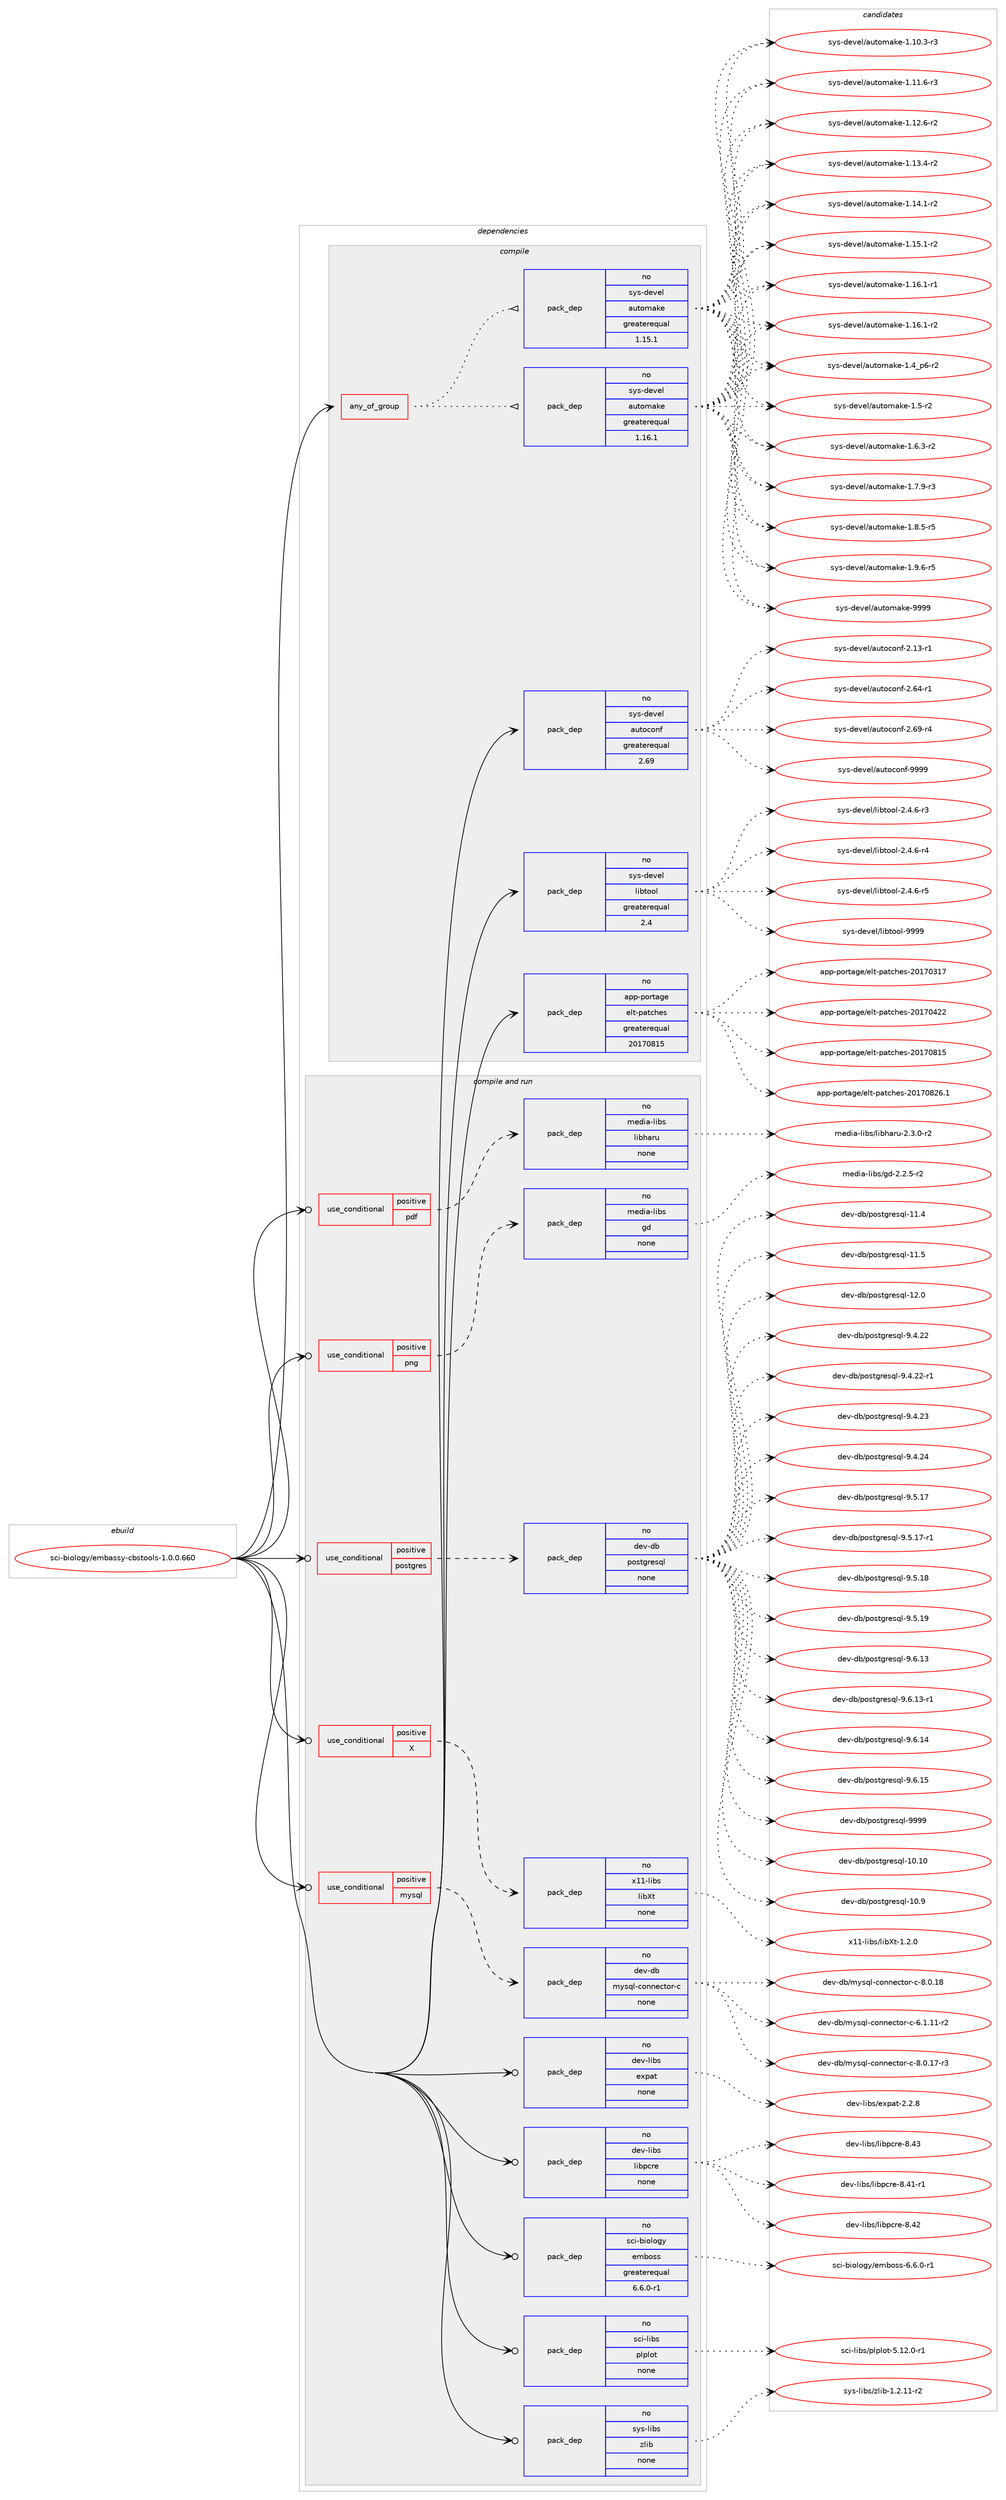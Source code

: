 digraph prolog {

# *************
# Graph options
# *************

newrank=true;
concentrate=true;
compound=true;
graph [rankdir=LR,fontname=Helvetica,fontsize=10,ranksep=1.5];#, ranksep=2.5, nodesep=0.2];
edge  [arrowhead=vee];
node  [fontname=Helvetica,fontsize=10];

# **********
# The ebuild
# **********

subgraph cluster_leftcol {
color=gray;
rank=same;
label=<<i>ebuild</i>>;
id [label="sci-biology/embassy-cbstools-1.0.0.660", color=red, width=4, href="../sci-biology/embassy-cbstools-1.0.0.660.svg"];
}

# ****************
# The dependencies
# ****************

subgraph cluster_midcol {
color=gray;
label=<<i>dependencies</i>>;
subgraph cluster_compile {
fillcolor="#eeeeee";
style=filled;
label=<<i>compile</i>>;
subgraph any14461 {
dependency849972 [label=<<TABLE BORDER="0" CELLBORDER="1" CELLSPACING="0" CELLPADDING="4"><TR><TD CELLPADDING="10">any_of_group</TD></TR></TABLE>>, shape=none, color=red];subgraph pack628324 {
dependency849973 [label=<<TABLE BORDER="0" CELLBORDER="1" CELLSPACING="0" CELLPADDING="4" WIDTH="220"><TR><TD ROWSPAN="6" CELLPADDING="30">pack_dep</TD></TR><TR><TD WIDTH="110">no</TD></TR><TR><TD>sys-devel</TD></TR><TR><TD>automake</TD></TR><TR><TD>greaterequal</TD></TR><TR><TD>1.16.1</TD></TR></TABLE>>, shape=none, color=blue];
}
dependency849972:e -> dependency849973:w [weight=20,style="dotted",arrowhead="oinv"];
subgraph pack628325 {
dependency849974 [label=<<TABLE BORDER="0" CELLBORDER="1" CELLSPACING="0" CELLPADDING="4" WIDTH="220"><TR><TD ROWSPAN="6" CELLPADDING="30">pack_dep</TD></TR><TR><TD WIDTH="110">no</TD></TR><TR><TD>sys-devel</TD></TR><TR><TD>automake</TD></TR><TR><TD>greaterequal</TD></TR><TR><TD>1.15.1</TD></TR></TABLE>>, shape=none, color=blue];
}
dependency849972:e -> dependency849974:w [weight=20,style="dotted",arrowhead="oinv"];
}
id:e -> dependency849972:w [weight=20,style="solid",arrowhead="vee"];
subgraph pack628326 {
dependency849975 [label=<<TABLE BORDER="0" CELLBORDER="1" CELLSPACING="0" CELLPADDING="4" WIDTH="220"><TR><TD ROWSPAN="6" CELLPADDING="30">pack_dep</TD></TR><TR><TD WIDTH="110">no</TD></TR><TR><TD>app-portage</TD></TR><TR><TD>elt-patches</TD></TR><TR><TD>greaterequal</TD></TR><TR><TD>20170815</TD></TR></TABLE>>, shape=none, color=blue];
}
id:e -> dependency849975:w [weight=20,style="solid",arrowhead="vee"];
subgraph pack628327 {
dependency849976 [label=<<TABLE BORDER="0" CELLBORDER="1" CELLSPACING="0" CELLPADDING="4" WIDTH="220"><TR><TD ROWSPAN="6" CELLPADDING="30">pack_dep</TD></TR><TR><TD WIDTH="110">no</TD></TR><TR><TD>sys-devel</TD></TR><TR><TD>autoconf</TD></TR><TR><TD>greaterequal</TD></TR><TR><TD>2.69</TD></TR></TABLE>>, shape=none, color=blue];
}
id:e -> dependency849976:w [weight=20,style="solid",arrowhead="vee"];
subgraph pack628328 {
dependency849977 [label=<<TABLE BORDER="0" CELLBORDER="1" CELLSPACING="0" CELLPADDING="4" WIDTH="220"><TR><TD ROWSPAN="6" CELLPADDING="30">pack_dep</TD></TR><TR><TD WIDTH="110">no</TD></TR><TR><TD>sys-devel</TD></TR><TR><TD>libtool</TD></TR><TR><TD>greaterequal</TD></TR><TR><TD>2.4</TD></TR></TABLE>>, shape=none, color=blue];
}
id:e -> dependency849977:w [weight=20,style="solid",arrowhead="vee"];
}
subgraph cluster_compileandrun {
fillcolor="#eeeeee";
style=filled;
label=<<i>compile and run</i>>;
subgraph cond206684 {
dependency849978 [label=<<TABLE BORDER="0" CELLBORDER="1" CELLSPACING="0" CELLPADDING="4"><TR><TD ROWSPAN="3" CELLPADDING="10">use_conditional</TD></TR><TR><TD>positive</TD></TR><TR><TD>X</TD></TR></TABLE>>, shape=none, color=red];
subgraph pack628329 {
dependency849979 [label=<<TABLE BORDER="0" CELLBORDER="1" CELLSPACING="0" CELLPADDING="4" WIDTH="220"><TR><TD ROWSPAN="6" CELLPADDING="30">pack_dep</TD></TR><TR><TD WIDTH="110">no</TD></TR><TR><TD>x11-libs</TD></TR><TR><TD>libXt</TD></TR><TR><TD>none</TD></TR><TR><TD></TD></TR></TABLE>>, shape=none, color=blue];
}
dependency849978:e -> dependency849979:w [weight=20,style="dashed",arrowhead="vee"];
}
id:e -> dependency849978:w [weight=20,style="solid",arrowhead="odotvee"];
subgraph cond206685 {
dependency849980 [label=<<TABLE BORDER="0" CELLBORDER="1" CELLSPACING="0" CELLPADDING="4"><TR><TD ROWSPAN="3" CELLPADDING="10">use_conditional</TD></TR><TR><TD>positive</TD></TR><TR><TD>mysql</TD></TR></TABLE>>, shape=none, color=red];
subgraph pack628330 {
dependency849981 [label=<<TABLE BORDER="0" CELLBORDER="1" CELLSPACING="0" CELLPADDING="4" WIDTH="220"><TR><TD ROWSPAN="6" CELLPADDING="30">pack_dep</TD></TR><TR><TD WIDTH="110">no</TD></TR><TR><TD>dev-db</TD></TR><TR><TD>mysql-connector-c</TD></TR><TR><TD>none</TD></TR><TR><TD></TD></TR></TABLE>>, shape=none, color=blue];
}
dependency849980:e -> dependency849981:w [weight=20,style="dashed",arrowhead="vee"];
}
id:e -> dependency849980:w [weight=20,style="solid",arrowhead="odotvee"];
subgraph cond206686 {
dependency849982 [label=<<TABLE BORDER="0" CELLBORDER="1" CELLSPACING="0" CELLPADDING="4"><TR><TD ROWSPAN="3" CELLPADDING="10">use_conditional</TD></TR><TR><TD>positive</TD></TR><TR><TD>pdf</TD></TR></TABLE>>, shape=none, color=red];
subgraph pack628331 {
dependency849983 [label=<<TABLE BORDER="0" CELLBORDER="1" CELLSPACING="0" CELLPADDING="4" WIDTH="220"><TR><TD ROWSPAN="6" CELLPADDING="30">pack_dep</TD></TR><TR><TD WIDTH="110">no</TD></TR><TR><TD>media-libs</TD></TR><TR><TD>libharu</TD></TR><TR><TD>none</TD></TR><TR><TD></TD></TR></TABLE>>, shape=none, color=blue];
}
dependency849982:e -> dependency849983:w [weight=20,style="dashed",arrowhead="vee"];
}
id:e -> dependency849982:w [weight=20,style="solid",arrowhead="odotvee"];
subgraph cond206687 {
dependency849984 [label=<<TABLE BORDER="0" CELLBORDER="1" CELLSPACING="0" CELLPADDING="4"><TR><TD ROWSPAN="3" CELLPADDING="10">use_conditional</TD></TR><TR><TD>positive</TD></TR><TR><TD>png</TD></TR></TABLE>>, shape=none, color=red];
subgraph pack628332 {
dependency849985 [label=<<TABLE BORDER="0" CELLBORDER="1" CELLSPACING="0" CELLPADDING="4" WIDTH="220"><TR><TD ROWSPAN="6" CELLPADDING="30">pack_dep</TD></TR><TR><TD WIDTH="110">no</TD></TR><TR><TD>media-libs</TD></TR><TR><TD>gd</TD></TR><TR><TD>none</TD></TR><TR><TD></TD></TR></TABLE>>, shape=none, color=blue];
}
dependency849984:e -> dependency849985:w [weight=20,style="dashed",arrowhead="vee"];
}
id:e -> dependency849984:w [weight=20,style="solid",arrowhead="odotvee"];
subgraph cond206688 {
dependency849986 [label=<<TABLE BORDER="0" CELLBORDER="1" CELLSPACING="0" CELLPADDING="4"><TR><TD ROWSPAN="3" CELLPADDING="10">use_conditional</TD></TR><TR><TD>positive</TD></TR><TR><TD>postgres</TD></TR></TABLE>>, shape=none, color=red];
subgraph pack628333 {
dependency849987 [label=<<TABLE BORDER="0" CELLBORDER="1" CELLSPACING="0" CELLPADDING="4" WIDTH="220"><TR><TD ROWSPAN="6" CELLPADDING="30">pack_dep</TD></TR><TR><TD WIDTH="110">no</TD></TR><TR><TD>dev-db</TD></TR><TR><TD>postgresql</TD></TR><TR><TD>none</TD></TR><TR><TD></TD></TR></TABLE>>, shape=none, color=blue];
}
dependency849986:e -> dependency849987:w [weight=20,style="dashed",arrowhead="vee"];
}
id:e -> dependency849986:w [weight=20,style="solid",arrowhead="odotvee"];
subgraph pack628334 {
dependency849988 [label=<<TABLE BORDER="0" CELLBORDER="1" CELLSPACING="0" CELLPADDING="4" WIDTH="220"><TR><TD ROWSPAN="6" CELLPADDING="30">pack_dep</TD></TR><TR><TD WIDTH="110">no</TD></TR><TR><TD>dev-libs</TD></TR><TR><TD>expat</TD></TR><TR><TD>none</TD></TR><TR><TD></TD></TR></TABLE>>, shape=none, color=blue];
}
id:e -> dependency849988:w [weight=20,style="solid",arrowhead="odotvee"];
subgraph pack628335 {
dependency849989 [label=<<TABLE BORDER="0" CELLBORDER="1" CELLSPACING="0" CELLPADDING="4" WIDTH="220"><TR><TD ROWSPAN="6" CELLPADDING="30">pack_dep</TD></TR><TR><TD WIDTH="110">no</TD></TR><TR><TD>dev-libs</TD></TR><TR><TD>libpcre</TD></TR><TR><TD>none</TD></TR><TR><TD></TD></TR></TABLE>>, shape=none, color=blue];
}
id:e -> dependency849989:w [weight=20,style="solid",arrowhead="odotvee"];
subgraph pack628336 {
dependency849990 [label=<<TABLE BORDER="0" CELLBORDER="1" CELLSPACING="0" CELLPADDING="4" WIDTH="220"><TR><TD ROWSPAN="6" CELLPADDING="30">pack_dep</TD></TR><TR><TD WIDTH="110">no</TD></TR><TR><TD>sci-biology</TD></TR><TR><TD>emboss</TD></TR><TR><TD>greaterequal</TD></TR><TR><TD>6.6.0-r1</TD></TR></TABLE>>, shape=none, color=blue];
}
id:e -> dependency849990:w [weight=20,style="solid",arrowhead="odotvee"];
subgraph pack628337 {
dependency849991 [label=<<TABLE BORDER="0" CELLBORDER="1" CELLSPACING="0" CELLPADDING="4" WIDTH="220"><TR><TD ROWSPAN="6" CELLPADDING="30">pack_dep</TD></TR><TR><TD WIDTH="110">no</TD></TR><TR><TD>sci-libs</TD></TR><TR><TD>plplot</TD></TR><TR><TD>none</TD></TR><TR><TD></TD></TR></TABLE>>, shape=none, color=blue];
}
id:e -> dependency849991:w [weight=20,style="solid",arrowhead="odotvee"];
subgraph pack628338 {
dependency849992 [label=<<TABLE BORDER="0" CELLBORDER="1" CELLSPACING="0" CELLPADDING="4" WIDTH="220"><TR><TD ROWSPAN="6" CELLPADDING="30">pack_dep</TD></TR><TR><TD WIDTH="110">no</TD></TR><TR><TD>sys-libs</TD></TR><TR><TD>zlib</TD></TR><TR><TD>none</TD></TR><TR><TD></TD></TR></TABLE>>, shape=none, color=blue];
}
id:e -> dependency849992:w [weight=20,style="solid",arrowhead="odotvee"];
}
subgraph cluster_run {
fillcolor="#eeeeee";
style=filled;
label=<<i>run</i>>;
}
}

# **************
# The candidates
# **************

subgraph cluster_choices {
rank=same;
color=gray;
label=<<i>candidates</i>>;

subgraph choice628324 {
color=black;
nodesep=1;
choice11512111545100101118101108479711711611110997107101454946494846514511451 [label="sys-devel/automake-1.10.3-r3", color=red, width=4,href="../sys-devel/automake-1.10.3-r3.svg"];
choice11512111545100101118101108479711711611110997107101454946494946544511451 [label="sys-devel/automake-1.11.6-r3", color=red, width=4,href="../sys-devel/automake-1.11.6-r3.svg"];
choice11512111545100101118101108479711711611110997107101454946495046544511450 [label="sys-devel/automake-1.12.6-r2", color=red, width=4,href="../sys-devel/automake-1.12.6-r2.svg"];
choice11512111545100101118101108479711711611110997107101454946495146524511450 [label="sys-devel/automake-1.13.4-r2", color=red, width=4,href="../sys-devel/automake-1.13.4-r2.svg"];
choice11512111545100101118101108479711711611110997107101454946495246494511450 [label="sys-devel/automake-1.14.1-r2", color=red, width=4,href="../sys-devel/automake-1.14.1-r2.svg"];
choice11512111545100101118101108479711711611110997107101454946495346494511450 [label="sys-devel/automake-1.15.1-r2", color=red, width=4,href="../sys-devel/automake-1.15.1-r2.svg"];
choice11512111545100101118101108479711711611110997107101454946495446494511449 [label="sys-devel/automake-1.16.1-r1", color=red, width=4,href="../sys-devel/automake-1.16.1-r1.svg"];
choice11512111545100101118101108479711711611110997107101454946495446494511450 [label="sys-devel/automake-1.16.1-r2", color=red, width=4,href="../sys-devel/automake-1.16.1-r2.svg"];
choice115121115451001011181011084797117116111109971071014549465295112544511450 [label="sys-devel/automake-1.4_p6-r2", color=red, width=4,href="../sys-devel/automake-1.4_p6-r2.svg"];
choice11512111545100101118101108479711711611110997107101454946534511450 [label="sys-devel/automake-1.5-r2", color=red, width=4,href="../sys-devel/automake-1.5-r2.svg"];
choice115121115451001011181011084797117116111109971071014549465446514511450 [label="sys-devel/automake-1.6.3-r2", color=red, width=4,href="../sys-devel/automake-1.6.3-r2.svg"];
choice115121115451001011181011084797117116111109971071014549465546574511451 [label="sys-devel/automake-1.7.9-r3", color=red, width=4,href="../sys-devel/automake-1.7.9-r3.svg"];
choice115121115451001011181011084797117116111109971071014549465646534511453 [label="sys-devel/automake-1.8.5-r5", color=red, width=4,href="../sys-devel/automake-1.8.5-r5.svg"];
choice115121115451001011181011084797117116111109971071014549465746544511453 [label="sys-devel/automake-1.9.6-r5", color=red, width=4,href="../sys-devel/automake-1.9.6-r5.svg"];
choice115121115451001011181011084797117116111109971071014557575757 [label="sys-devel/automake-9999", color=red, width=4,href="../sys-devel/automake-9999.svg"];
dependency849973:e -> choice11512111545100101118101108479711711611110997107101454946494846514511451:w [style=dotted,weight="100"];
dependency849973:e -> choice11512111545100101118101108479711711611110997107101454946494946544511451:w [style=dotted,weight="100"];
dependency849973:e -> choice11512111545100101118101108479711711611110997107101454946495046544511450:w [style=dotted,weight="100"];
dependency849973:e -> choice11512111545100101118101108479711711611110997107101454946495146524511450:w [style=dotted,weight="100"];
dependency849973:e -> choice11512111545100101118101108479711711611110997107101454946495246494511450:w [style=dotted,weight="100"];
dependency849973:e -> choice11512111545100101118101108479711711611110997107101454946495346494511450:w [style=dotted,weight="100"];
dependency849973:e -> choice11512111545100101118101108479711711611110997107101454946495446494511449:w [style=dotted,weight="100"];
dependency849973:e -> choice11512111545100101118101108479711711611110997107101454946495446494511450:w [style=dotted,weight="100"];
dependency849973:e -> choice115121115451001011181011084797117116111109971071014549465295112544511450:w [style=dotted,weight="100"];
dependency849973:e -> choice11512111545100101118101108479711711611110997107101454946534511450:w [style=dotted,weight="100"];
dependency849973:e -> choice115121115451001011181011084797117116111109971071014549465446514511450:w [style=dotted,weight="100"];
dependency849973:e -> choice115121115451001011181011084797117116111109971071014549465546574511451:w [style=dotted,weight="100"];
dependency849973:e -> choice115121115451001011181011084797117116111109971071014549465646534511453:w [style=dotted,weight="100"];
dependency849973:e -> choice115121115451001011181011084797117116111109971071014549465746544511453:w [style=dotted,weight="100"];
dependency849973:e -> choice115121115451001011181011084797117116111109971071014557575757:w [style=dotted,weight="100"];
}
subgraph choice628325 {
color=black;
nodesep=1;
choice11512111545100101118101108479711711611110997107101454946494846514511451 [label="sys-devel/automake-1.10.3-r3", color=red, width=4,href="../sys-devel/automake-1.10.3-r3.svg"];
choice11512111545100101118101108479711711611110997107101454946494946544511451 [label="sys-devel/automake-1.11.6-r3", color=red, width=4,href="../sys-devel/automake-1.11.6-r3.svg"];
choice11512111545100101118101108479711711611110997107101454946495046544511450 [label="sys-devel/automake-1.12.6-r2", color=red, width=4,href="../sys-devel/automake-1.12.6-r2.svg"];
choice11512111545100101118101108479711711611110997107101454946495146524511450 [label="sys-devel/automake-1.13.4-r2", color=red, width=4,href="../sys-devel/automake-1.13.4-r2.svg"];
choice11512111545100101118101108479711711611110997107101454946495246494511450 [label="sys-devel/automake-1.14.1-r2", color=red, width=4,href="../sys-devel/automake-1.14.1-r2.svg"];
choice11512111545100101118101108479711711611110997107101454946495346494511450 [label="sys-devel/automake-1.15.1-r2", color=red, width=4,href="../sys-devel/automake-1.15.1-r2.svg"];
choice11512111545100101118101108479711711611110997107101454946495446494511449 [label="sys-devel/automake-1.16.1-r1", color=red, width=4,href="../sys-devel/automake-1.16.1-r1.svg"];
choice11512111545100101118101108479711711611110997107101454946495446494511450 [label="sys-devel/automake-1.16.1-r2", color=red, width=4,href="../sys-devel/automake-1.16.1-r2.svg"];
choice115121115451001011181011084797117116111109971071014549465295112544511450 [label="sys-devel/automake-1.4_p6-r2", color=red, width=4,href="../sys-devel/automake-1.4_p6-r2.svg"];
choice11512111545100101118101108479711711611110997107101454946534511450 [label="sys-devel/automake-1.5-r2", color=red, width=4,href="../sys-devel/automake-1.5-r2.svg"];
choice115121115451001011181011084797117116111109971071014549465446514511450 [label="sys-devel/automake-1.6.3-r2", color=red, width=4,href="../sys-devel/automake-1.6.3-r2.svg"];
choice115121115451001011181011084797117116111109971071014549465546574511451 [label="sys-devel/automake-1.7.9-r3", color=red, width=4,href="../sys-devel/automake-1.7.9-r3.svg"];
choice115121115451001011181011084797117116111109971071014549465646534511453 [label="sys-devel/automake-1.8.5-r5", color=red, width=4,href="../sys-devel/automake-1.8.5-r5.svg"];
choice115121115451001011181011084797117116111109971071014549465746544511453 [label="sys-devel/automake-1.9.6-r5", color=red, width=4,href="../sys-devel/automake-1.9.6-r5.svg"];
choice115121115451001011181011084797117116111109971071014557575757 [label="sys-devel/automake-9999", color=red, width=4,href="../sys-devel/automake-9999.svg"];
dependency849974:e -> choice11512111545100101118101108479711711611110997107101454946494846514511451:w [style=dotted,weight="100"];
dependency849974:e -> choice11512111545100101118101108479711711611110997107101454946494946544511451:w [style=dotted,weight="100"];
dependency849974:e -> choice11512111545100101118101108479711711611110997107101454946495046544511450:w [style=dotted,weight="100"];
dependency849974:e -> choice11512111545100101118101108479711711611110997107101454946495146524511450:w [style=dotted,weight="100"];
dependency849974:e -> choice11512111545100101118101108479711711611110997107101454946495246494511450:w [style=dotted,weight="100"];
dependency849974:e -> choice11512111545100101118101108479711711611110997107101454946495346494511450:w [style=dotted,weight="100"];
dependency849974:e -> choice11512111545100101118101108479711711611110997107101454946495446494511449:w [style=dotted,weight="100"];
dependency849974:e -> choice11512111545100101118101108479711711611110997107101454946495446494511450:w [style=dotted,weight="100"];
dependency849974:e -> choice115121115451001011181011084797117116111109971071014549465295112544511450:w [style=dotted,weight="100"];
dependency849974:e -> choice11512111545100101118101108479711711611110997107101454946534511450:w [style=dotted,weight="100"];
dependency849974:e -> choice115121115451001011181011084797117116111109971071014549465446514511450:w [style=dotted,weight="100"];
dependency849974:e -> choice115121115451001011181011084797117116111109971071014549465546574511451:w [style=dotted,weight="100"];
dependency849974:e -> choice115121115451001011181011084797117116111109971071014549465646534511453:w [style=dotted,weight="100"];
dependency849974:e -> choice115121115451001011181011084797117116111109971071014549465746544511453:w [style=dotted,weight="100"];
dependency849974:e -> choice115121115451001011181011084797117116111109971071014557575757:w [style=dotted,weight="100"];
}
subgraph choice628326 {
color=black;
nodesep=1;
choice97112112451121111141169710310147101108116451129711699104101115455048495548514955 [label="app-portage/elt-patches-20170317", color=red, width=4,href="../app-portage/elt-patches-20170317.svg"];
choice97112112451121111141169710310147101108116451129711699104101115455048495548525050 [label="app-portage/elt-patches-20170422", color=red, width=4,href="../app-portage/elt-patches-20170422.svg"];
choice97112112451121111141169710310147101108116451129711699104101115455048495548564953 [label="app-portage/elt-patches-20170815", color=red, width=4,href="../app-portage/elt-patches-20170815.svg"];
choice971121124511211111411697103101471011081164511297116991041011154550484955485650544649 [label="app-portage/elt-patches-20170826.1", color=red, width=4,href="../app-portage/elt-patches-20170826.1.svg"];
dependency849975:e -> choice97112112451121111141169710310147101108116451129711699104101115455048495548514955:w [style=dotted,weight="100"];
dependency849975:e -> choice97112112451121111141169710310147101108116451129711699104101115455048495548525050:w [style=dotted,weight="100"];
dependency849975:e -> choice97112112451121111141169710310147101108116451129711699104101115455048495548564953:w [style=dotted,weight="100"];
dependency849975:e -> choice971121124511211111411697103101471011081164511297116991041011154550484955485650544649:w [style=dotted,weight="100"];
}
subgraph choice628327 {
color=black;
nodesep=1;
choice1151211154510010111810110847971171161119911111010245504649514511449 [label="sys-devel/autoconf-2.13-r1", color=red, width=4,href="../sys-devel/autoconf-2.13-r1.svg"];
choice1151211154510010111810110847971171161119911111010245504654524511449 [label="sys-devel/autoconf-2.64-r1", color=red, width=4,href="../sys-devel/autoconf-2.64-r1.svg"];
choice1151211154510010111810110847971171161119911111010245504654574511452 [label="sys-devel/autoconf-2.69-r4", color=red, width=4,href="../sys-devel/autoconf-2.69-r4.svg"];
choice115121115451001011181011084797117116111991111101024557575757 [label="sys-devel/autoconf-9999", color=red, width=4,href="../sys-devel/autoconf-9999.svg"];
dependency849976:e -> choice1151211154510010111810110847971171161119911111010245504649514511449:w [style=dotted,weight="100"];
dependency849976:e -> choice1151211154510010111810110847971171161119911111010245504654524511449:w [style=dotted,weight="100"];
dependency849976:e -> choice1151211154510010111810110847971171161119911111010245504654574511452:w [style=dotted,weight="100"];
dependency849976:e -> choice115121115451001011181011084797117116111991111101024557575757:w [style=dotted,weight="100"];
}
subgraph choice628328 {
color=black;
nodesep=1;
choice1151211154510010111810110847108105981161111111084550465246544511451 [label="sys-devel/libtool-2.4.6-r3", color=red, width=4,href="../sys-devel/libtool-2.4.6-r3.svg"];
choice1151211154510010111810110847108105981161111111084550465246544511452 [label="sys-devel/libtool-2.4.6-r4", color=red, width=4,href="../sys-devel/libtool-2.4.6-r4.svg"];
choice1151211154510010111810110847108105981161111111084550465246544511453 [label="sys-devel/libtool-2.4.6-r5", color=red, width=4,href="../sys-devel/libtool-2.4.6-r5.svg"];
choice1151211154510010111810110847108105981161111111084557575757 [label="sys-devel/libtool-9999", color=red, width=4,href="../sys-devel/libtool-9999.svg"];
dependency849977:e -> choice1151211154510010111810110847108105981161111111084550465246544511451:w [style=dotted,weight="100"];
dependency849977:e -> choice1151211154510010111810110847108105981161111111084550465246544511452:w [style=dotted,weight="100"];
dependency849977:e -> choice1151211154510010111810110847108105981161111111084550465246544511453:w [style=dotted,weight="100"];
dependency849977:e -> choice1151211154510010111810110847108105981161111111084557575757:w [style=dotted,weight="100"];
}
subgraph choice628329 {
color=black;
nodesep=1;
choice12049494510810598115471081059888116454946504648 [label="x11-libs/libXt-1.2.0", color=red, width=4,href="../x11-libs/libXt-1.2.0.svg"];
dependency849979:e -> choice12049494510810598115471081059888116454946504648:w [style=dotted,weight="100"];
}
subgraph choice628330 {
color=black;
nodesep=1;
choice1001011184510098471091211151131084599111110110101991161111144599455446494649494511450 [label="dev-db/mysql-connector-c-6.1.11-r2", color=red, width=4,href="../dev-db/mysql-connector-c-6.1.11-r2.svg"];
choice1001011184510098471091211151131084599111110110101991161111144599455646484649554511451 [label="dev-db/mysql-connector-c-8.0.17-r3", color=red, width=4,href="../dev-db/mysql-connector-c-8.0.17-r3.svg"];
choice100101118451009847109121115113108459911111011010199116111114459945564648464956 [label="dev-db/mysql-connector-c-8.0.18", color=red, width=4,href="../dev-db/mysql-connector-c-8.0.18.svg"];
dependency849981:e -> choice1001011184510098471091211151131084599111110110101991161111144599455446494649494511450:w [style=dotted,weight="100"];
dependency849981:e -> choice1001011184510098471091211151131084599111110110101991161111144599455646484649554511451:w [style=dotted,weight="100"];
dependency849981:e -> choice100101118451009847109121115113108459911111011010199116111114459945564648464956:w [style=dotted,weight="100"];
}
subgraph choice628331 {
color=black;
nodesep=1;
choice1091011001059745108105981154710810598104971141174550465146484511450 [label="media-libs/libharu-2.3.0-r2", color=red, width=4,href="../media-libs/libharu-2.3.0-r2.svg"];
dependency849983:e -> choice1091011001059745108105981154710810598104971141174550465146484511450:w [style=dotted,weight="100"];
}
subgraph choice628332 {
color=black;
nodesep=1;
choice109101100105974510810598115471031004550465046534511450 [label="media-libs/gd-2.2.5-r2", color=red, width=4,href="../media-libs/gd-2.2.5-r2.svg"];
dependency849985:e -> choice109101100105974510810598115471031004550465046534511450:w [style=dotted,weight="100"];
}
subgraph choice628333 {
color=black;
nodesep=1;
choice100101118451009847112111115116103114101115113108454948464948 [label="dev-db/postgresql-10.10", color=red, width=4,href="../dev-db/postgresql-10.10.svg"];
choice1001011184510098471121111151161031141011151131084549484657 [label="dev-db/postgresql-10.9", color=red, width=4,href="../dev-db/postgresql-10.9.svg"];
choice1001011184510098471121111151161031141011151131084549494652 [label="dev-db/postgresql-11.4", color=red, width=4,href="../dev-db/postgresql-11.4.svg"];
choice1001011184510098471121111151161031141011151131084549494653 [label="dev-db/postgresql-11.5", color=red, width=4,href="../dev-db/postgresql-11.5.svg"];
choice1001011184510098471121111151161031141011151131084549504648 [label="dev-db/postgresql-12.0", color=red, width=4,href="../dev-db/postgresql-12.0.svg"];
choice10010111845100984711211111511610311410111511310845574652465050 [label="dev-db/postgresql-9.4.22", color=red, width=4,href="../dev-db/postgresql-9.4.22.svg"];
choice100101118451009847112111115116103114101115113108455746524650504511449 [label="dev-db/postgresql-9.4.22-r1", color=red, width=4,href="../dev-db/postgresql-9.4.22-r1.svg"];
choice10010111845100984711211111511610311410111511310845574652465051 [label="dev-db/postgresql-9.4.23", color=red, width=4,href="../dev-db/postgresql-9.4.23.svg"];
choice10010111845100984711211111511610311410111511310845574652465052 [label="dev-db/postgresql-9.4.24", color=red, width=4,href="../dev-db/postgresql-9.4.24.svg"];
choice10010111845100984711211111511610311410111511310845574653464955 [label="dev-db/postgresql-9.5.17", color=red, width=4,href="../dev-db/postgresql-9.5.17.svg"];
choice100101118451009847112111115116103114101115113108455746534649554511449 [label="dev-db/postgresql-9.5.17-r1", color=red, width=4,href="../dev-db/postgresql-9.5.17-r1.svg"];
choice10010111845100984711211111511610311410111511310845574653464956 [label="dev-db/postgresql-9.5.18", color=red, width=4,href="../dev-db/postgresql-9.5.18.svg"];
choice10010111845100984711211111511610311410111511310845574653464957 [label="dev-db/postgresql-9.5.19", color=red, width=4,href="../dev-db/postgresql-9.5.19.svg"];
choice10010111845100984711211111511610311410111511310845574654464951 [label="dev-db/postgresql-9.6.13", color=red, width=4,href="../dev-db/postgresql-9.6.13.svg"];
choice100101118451009847112111115116103114101115113108455746544649514511449 [label="dev-db/postgresql-9.6.13-r1", color=red, width=4,href="../dev-db/postgresql-9.6.13-r1.svg"];
choice10010111845100984711211111511610311410111511310845574654464952 [label="dev-db/postgresql-9.6.14", color=red, width=4,href="../dev-db/postgresql-9.6.14.svg"];
choice10010111845100984711211111511610311410111511310845574654464953 [label="dev-db/postgresql-9.6.15", color=red, width=4,href="../dev-db/postgresql-9.6.15.svg"];
choice1001011184510098471121111151161031141011151131084557575757 [label="dev-db/postgresql-9999", color=red, width=4,href="../dev-db/postgresql-9999.svg"];
dependency849987:e -> choice100101118451009847112111115116103114101115113108454948464948:w [style=dotted,weight="100"];
dependency849987:e -> choice1001011184510098471121111151161031141011151131084549484657:w [style=dotted,weight="100"];
dependency849987:e -> choice1001011184510098471121111151161031141011151131084549494652:w [style=dotted,weight="100"];
dependency849987:e -> choice1001011184510098471121111151161031141011151131084549494653:w [style=dotted,weight="100"];
dependency849987:e -> choice1001011184510098471121111151161031141011151131084549504648:w [style=dotted,weight="100"];
dependency849987:e -> choice10010111845100984711211111511610311410111511310845574652465050:w [style=dotted,weight="100"];
dependency849987:e -> choice100101118451009847112111115116103114101115113108455746524650504511449:w [style=dotted,weight="100"];
dependency849987:e -> choice10010111845100984711211111511610311410111511310845574652465051:w [style=dotted,weight="100"];
dependency849987:e -> choice10010111845100984711211111511610311410111511310845574652465052:w [style=dotted,weight="100"];
dependency849987:e -> choice10010111845100984711211111511610311410111511310845574653464955:w [style=dotted,weight="100"];
dependency849987:e -> choice100101118451009847112111115116103114101115113108455746534649554511449:w [style=dotted,weight="100"];
dependency849987:e -> choice10010111845100984711211111511610311410111511310845574653464956:w [style=dotted,weight="100"];
dependency849987:e -> choice10010111845100984711211111511610311410111511310845574653464957:w [style=dotted,weight="100"];
dependency849987:e -> choice10010111845100984711211111511610311410111511310845574654464951:w [style=dotted,weight="100"];
dependency849987:e -> choice100101118451009847112111115116103114101115113108455746544649514511449:w [style=dotted,weight="100"];
dependency849987:e -> choice10010111845100984711211111511610311410111511310845574654464952:w [style=dotted,weight="100"];
dependency849987:e -> choice10010111845100984711211111511610311410111511310845574654464953:w [style=dotted,weight="100"];
dependency849987:e -> choice1001011184510098471121111151161031141011151131084557575757:w [style=dotted,weight="100"];
}
subgraph choice628334 {
color=black;
nodesep=1;
choice10010111845108105981154710112011297116455046504656 [label="dev-libs/expat-2.2.8", color=red, width=4,href="../dev-libs/expat-2.2.8.svg"];
dependency849988:e -> choice10010111845108105981154710112011297116455046504656:w [style=dotted,weight="100"];
}
subgraph choice628335 {
color=black;
nodesep=1;
choice100101118451081059811547108105981129911410145564652494511449 [label="dev-libs/libpcre-8.41-r1", color=red, width=4,href="../dev-libs/libpcre-8.41-r1.svg"];
choice10010111845108105981154710810598112991141014556465250 [label="dev-libs/libpcre-8.42", color=red, width=4,href="../dev-libs/libpcre-8.42.svg"];
choice10010111845108105981154710810598112991141014556465251 [label="dev-libs/libpcre-8.43", color=red, width=4,href="../dev-libs/libpcre-8.43.svg"];
dependency849989:e -> choice100101118451081059811547108105981129911410145564652494511449:w [style=dotted,weight="100"];
dependency849989:e -> choice10010111845108105981154710810598112991141014556465250:w [style=dotted,weight="100"];
dependency849989:e -> choice10010111845108105981154710810598112991141014556465251:w [style=dotted,weight="100"];
}
subgraph choice628336 {
color=black;
nodesep=1;
choice11599105459810511110811110312147101109981111151154554465446484511449 [label="sci-biology/emboss-6.6.0-r1", color=red, width=4,href="../sci-biology/emboss-6.6.0-r1.svg"];
dependency849990:e -> choice11599105459810511110811110312147101109981111151154554465446484511449:w [style=dotted,weight="100"];
}
subgraph choice628337 {
color=black;
nodesep=1;
choice11599105451081059811547112108112108111116455346495046484511449 [label="sci-libs/plplot-5.12.0-r1", color=red, width=4,href="../sci-libs/plplot-5.12.0-r1.svg"];
dependency849991:e -> choice11599105451081059811547112108112108111116455346495046484511449:w [style=dotted,weight="100"];
}
subgraph choice628338 {
color=black;
nodesep=1;
choice11512111545108105981154712210810598454946504649494511450 [label="sys-libs/zlib-1.2.11-r2", color=red, width=4,href="../sys-libs/zlib-1.2.11-r2.svg"];
dependency849992:e -> choice11512111545108105981154712210810598454946504649494511450:w [style=dotted,weight="100"];
}
}

}
